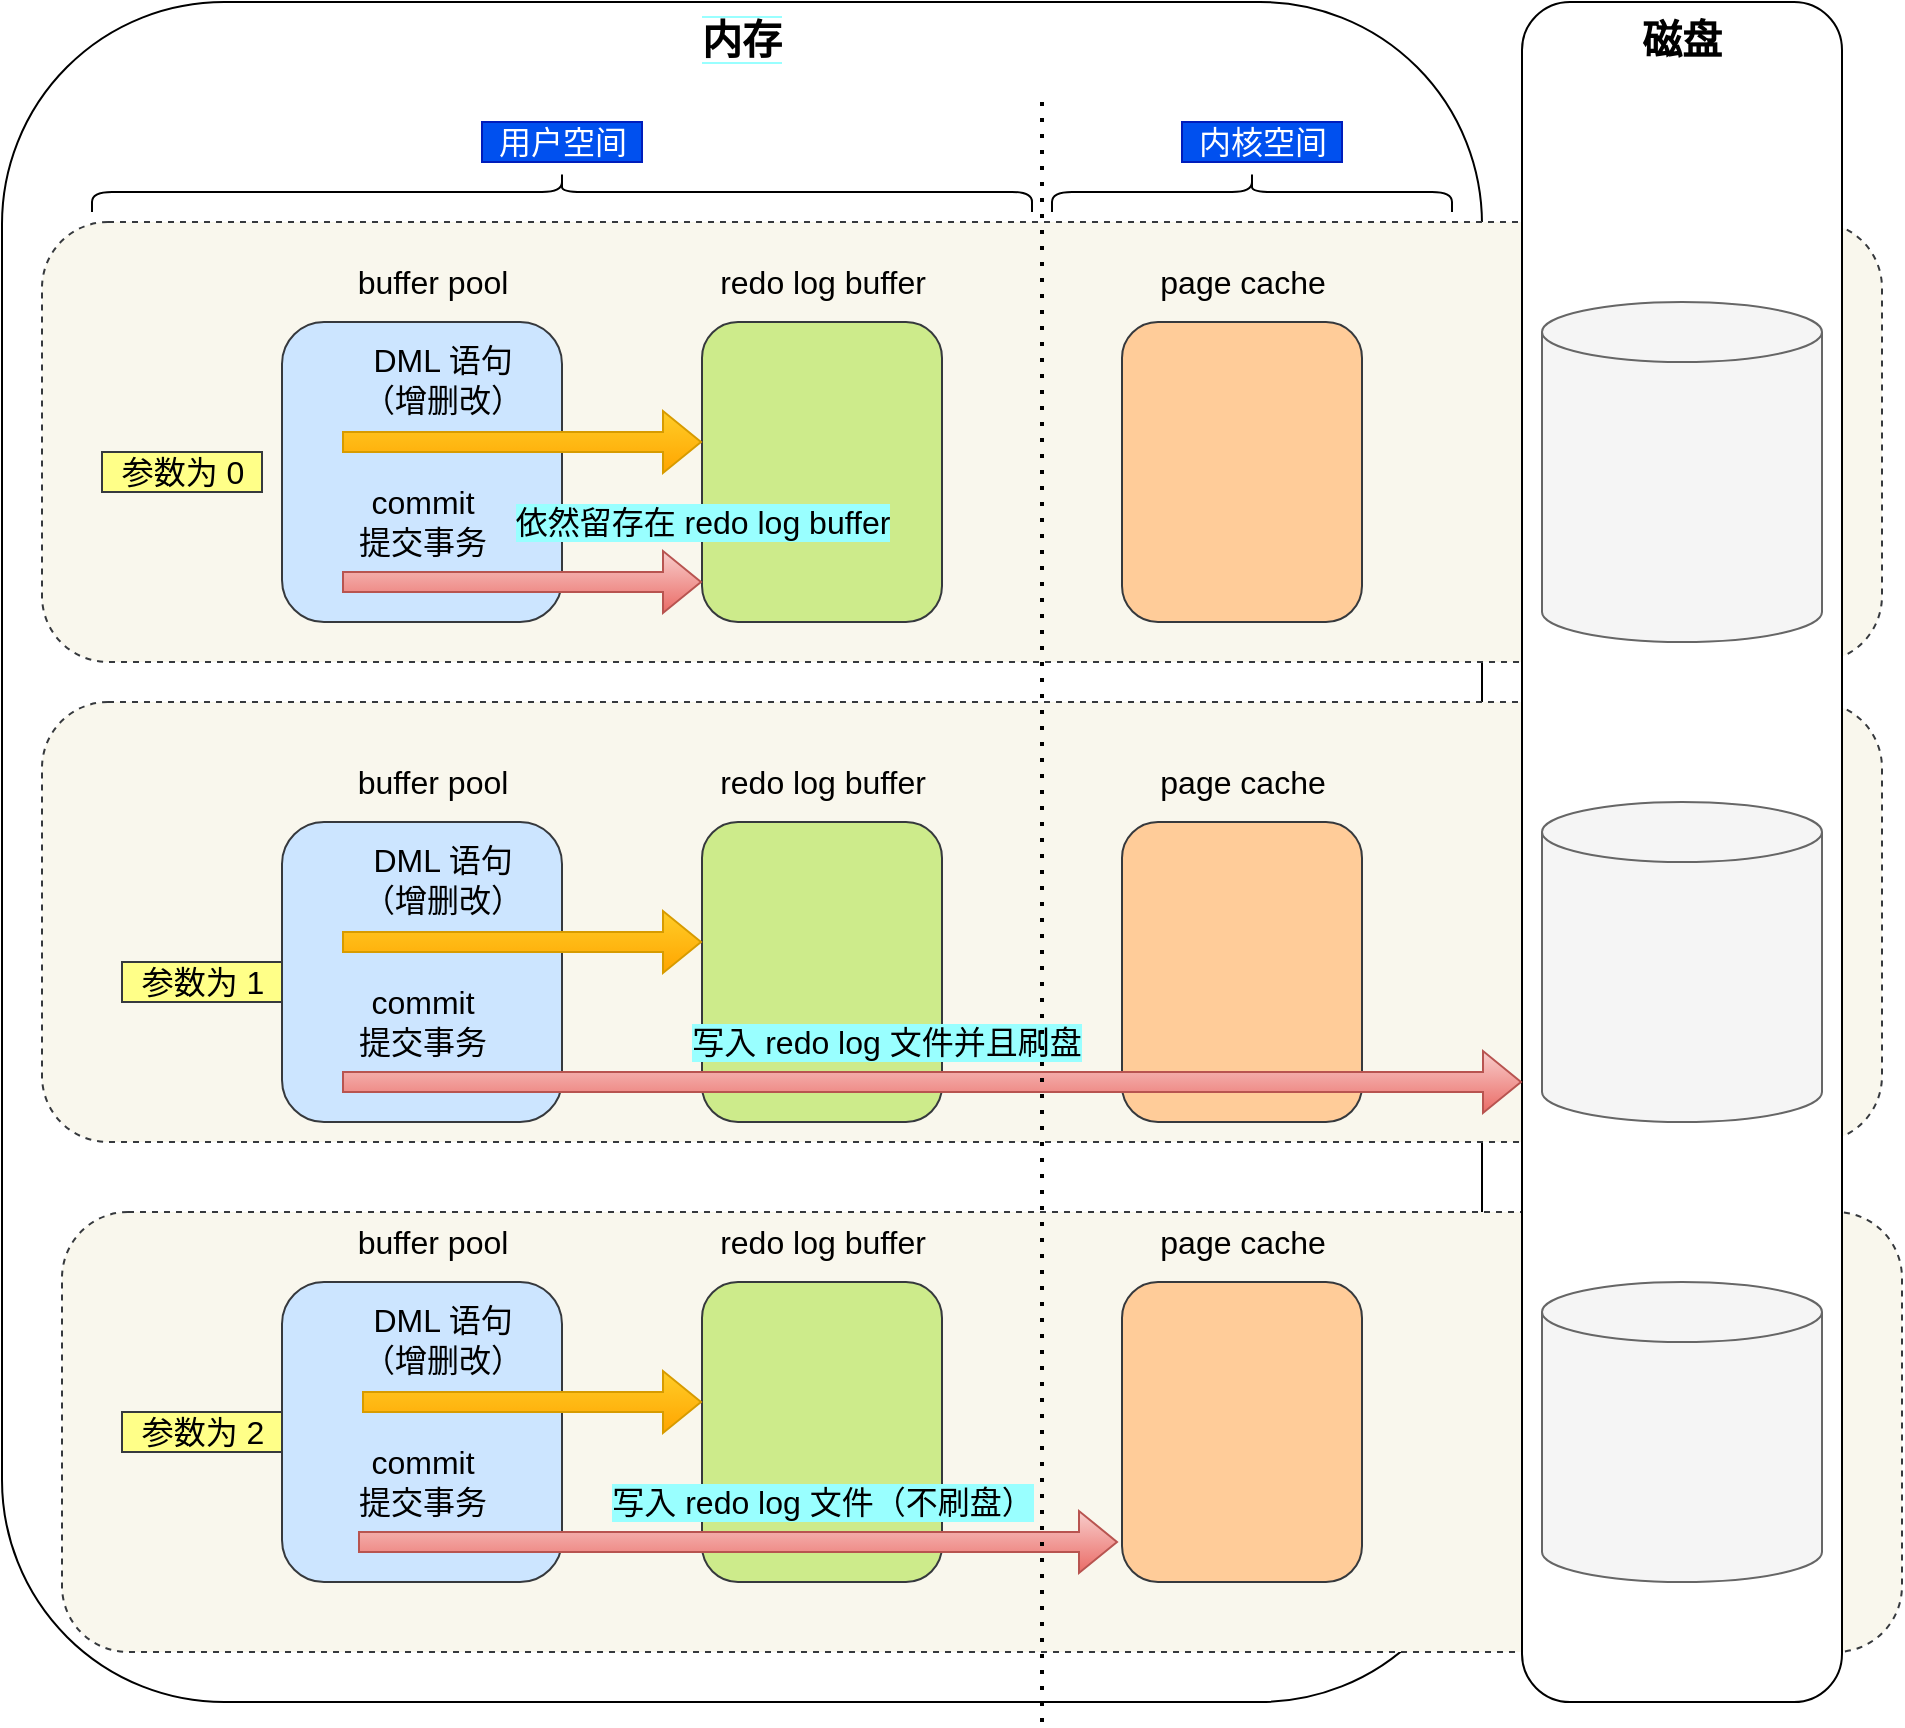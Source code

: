 <mxfile version="20.0.1" type="github">
  <diagram id="vPrcXZOmzuV0REW5pcch" name="Page-1">
    <mxGraphModel dx="916" dy="1884" grid="1" gridSize="10" guides="1" tooltips="1" connect="1" arrows="1" fold="1" page="1" pageScale="1" pageWidth="827" pageHeight="1169" math="0" shadow="0">
      <root>
        <mxCell id="0" />
        <mxCell id="1" parent="0" />
        <mxCell id="l0K1ojQIf0pkBlHeoTDS-73" value="&lt;font style=&quot;font-size: 20px;&quot; color=&quot;#000000&quot;&gt;&lt;b style=&quot;background-color: rgb(255, 255, 255);&quot;&gt;内存&lt;/b&gt;&lt;/font&gt;" style="rounded=1;whiteSpace=wrap;html=1;labelBackgroundColor=#99FFFF;fontSize=16;fontColor=#99FFFF;strokeColor=default;fillColor=default;verticalAlign=top;" vertex="1" parent="1">
          <mxGeometry x="20" y="-10" width="740" height="850" as="geometry" />
        </mxCell>
        <mxCell id="l0K1ojQIf0pkBlHeoTDS-66" value="" style="rounded=1;whiteSpace=wrap;html=1;labelBackgroundColor=#99FFFF;fontSize=16;dashed=1;fillColor=#f9f7ed;strokeColor=#36393d;" vertex="1" parent="1">
          <mxGeometry x="50" y="595" width="920" height="220" as="geometry" />
        </mxCell>
        <mxCell id="l0K1ojQIf0pkBlHeoTDS-65" value="" style="rounded=1;whiteSpace=wrap;html=1;labelBackgroundColor=#99FFFF;fontSize=16;dashed=1;fillColor=#f9f7ed;strokeColor=#36393d;" vertex="1" parent="1">
          <mxGeometry x="40" y="340" width="920" height="220" as="geometry" />
        </mxCell>
        <mxCell id="l0K1ojQIf0pkBlHeoTDS-62" value="" style="rounded=1;whiteSpace=wrap;html=1;labelBackgroundColor=#99FFFF;fontSize=16;dashed=1;fillColor=#f9f7ed;strokeColor=#36393d;" vertex="1" parent="1">
          <mxGeometry x="40" y="100" width="920" height="220" as="geometry" />
        </mxCell>
        <mxCell id="l0K1ojQIf0pkBlHeoTDS-19" value="&lt;font style=&quot;font-size: 20px;&quot;&gt;&lt;b&gt;磁盘&lt;/b&gt;&lt;/font&gt;" style="rounded=1;whiteSpace=wrap;html=1;fontSize=16;verticalAlign=top;" vertex="1" parent="1">
          <mxGeometry x="780" y="-10" width="160" height="850" as="geometry" />
        </mxCell>
        <mxCell id="l0K1ojQIf0pkBlHeoTDS-1" value="" style="rounded=1;whiteSpace=wrap;html=1;fontSize=16;fillColor=#cce5ff;strokeColor=#36393d;" vertex="1" parent="1">
          <mxGeometry x="160" y="150" width="140" height="150" as="geometry" />
        </mxCell>
        <mxCell id="l0K1ojQIf0pkBlHeoTDS-4" value="&lt;span style=&quot;&quot;&gt;redo log buffer&lt;/span&gt;" style="text;html=1;align=center;verticalAlign=middle;resizable=0;points=[];autosize=1;strokeColor=none;fillColor=none;fontSize=16;" vertex="1" parent="1">
          <mxGeometry x="370" y="120" width="120" height="20" as="geometry" />
        </mxCell>
        <mxCell id="l0K1ojQIf0pkBlHeoTDS-5" value="buffer pool" style="text;html=1;align=center;verticalAlign=middle;resizable=0;points=[];autosize=1;strokeColor=none;fillColor=none;fontSize=16;" vertex="1" parent="1">
          <mxGeometry x="190" y="120" width="90" height="20" as="geometry" />
        </mxCell>
        <mxCell id="l0K1ojQIf0pkBlHeoTDS-6" value="" style="rounded=1;whiteSpace=wrap;html=1;fontSize=16;fillColor=#cdeb8b;strokeColor=#36393d;" vertex="1" parent="1">
          <mxGeometry x="370" y="150" width="120" height="150" as="geometry" />
        </mxCell>
        <mxCell id="l0K1ojQIf0pkBlHeoTDS-8" value="DML 语句&lt;br&gt;（增删改）" style="text;html=1;align=center;verticalAlign=middle;resizable=0;points=[];autosize=1;strokeColor=none;fillColor=none;fontSize=16;" vertex="1" parent="1">
          <mxGeometry x="190" y="159" width="100" height="40" as="geometry" />
        </mxCell>
        <mxCell id="l0K1ojQIf0pkBlHeoTDS-9" value="" style="shape=flexArrow;endArrow=classic;html=1;rounded=0;fontSize=16;fillColor=#f8cecc;gradientColor=#ea6b66;strokeColor=#b85450;" edge="1" parent="1">
          <mxGeometry width="50" height="50" relative="1" as="geometry">
            <mxPoint x="190" y="280" as="sourcePoint" />
            <mxPoint x="370" y="280" as="targetPoint" />
          </mxGeometry>
        </mxCell>
        <mxCell id="l0K1ojQIf0pkBlHeoTDS-10" value="commit&lt;br&gt;提交事务" style="text;html=1;align=center;verticalAlign=middle;resizable=0;points=[];autosize=1;strokeColor=none;fillColor=none;fontSize=16;" vertex="1" parent="1">
          <mxGeometry x="190" y="230" width="80" height="40" as="geometry" />
        </mxCell>
        <mxCell id="l0K1ojQIf0pkBlHeoTDS-17" value="" style="shape=cylinder3;whiteSpace=wrap;html=1;boundedLbl=1;backgroundOutline=1;size=15;fontSize=16;fillColor=#f5f5f5;fontColor=#333333;strokeColor=#666666;" vertex="1" parent="1">
          <mxGeometry x="790" y="140" width="140" height="170" as="geometry" />
        </mxCell>
        <mxCell id="l0K1ojQIf0pkBlHeoTDS-18" value="" style="shape=cylinder3;whiteSpace=wrap;html=1;boundedLbl=1;backgroundOutline=1;size=15;fontSize=16;fillColor=#f5f5f5;fontColor=#333333;strokeColor=#666666;" vertex="1" parent="1">
          <mxGeometry x="790" y="390" width="140" height="160" as="geometry" />
        </mxCell>
        <mxCell id="l0K1ojQIf0pkBlHeoTDS-21" value="" style="shape=cylinder3;whiteSpace=wrap;html=1;boundedLbl=1;backgroundOutline=1;size=15;fontSize=16;fillColor=#f5f5f5;fontColor=#333333;strokeColor=#666666;" vertex="1" parent="1">
          <mxGeometry x="790" y="630" width="140" height="150" as="geometry" />
        </mxCell>
        <mxCell id="l0K1ojQIf0pkBlHeoTDS-27" value="" style="rounded=1;whiteSpace=wrap;html=1;fontSize=16;fillColor=#ffcc99;strokeColor=#36393d;" vertex="1" parent="1">
          <mxGeometry x="580" y="150" width="120" height="150" as="geometry" />
        </mxCell>
        <mxCell id="l0K1ojQIf0pkBlHeoTDS-28" value="page cache" style="text;html=1;align=center;verticalAlign=middle;resizable=0;points=[];autosize=1;strokeColor=none;fillColor=none;fontSize=16;" vertex="1" parent="1">
          <mxGeometry x="590" y="120" width="100" height="20" as="geometry" />
        </mxCell>
        <mxCell id="l0K1ojQIf0pkBlHeoTDS-29" value="" style="rounded=1;whiteSpace=wrap;html=1;fontSize=16;fillColor=#cce5ff;strokeColor=#36393d;" vertex="1" parent="1">
          <mxGeometry x="160" y="400" width="140" height="150" as="geometry" />
        </mxCell>
        <mxCell id="l0K1ojQIf0pkBlHeoTDS-30" value="&lt;span style=&quot;&quot;&gt;redo log buffer&lt;/span&gt;" style="text;html=1;align=center;verticalAlign=middle;resizable=0;points=[];autosize=1;strokeColor=none;fillColor=none;fontSize=16;" vertex="1" parent="1">
          <mxGeometry x="370" y="370" width="120" height="20" as="geometry" />
        </mxCell>
        <mxCell id="l0K1ojQIf0pkBlHeoTDS-31" value="buffer pool" style="text;html=1;align=center;verticalAlign=middle;resizable=0;points=[];autosize=1;strokeColor=none;fillColor=none;fontSize=16;" vertex="1" parent="1">
          <mxGeometry x="190" y="370" width="90" height="20" as="geometry" />
        </mxCell>
        <mxCell id="l0K1ojQIf0pkBlHeoTDS-32" value="" style="rounded=1;whiteSpace=wrap;html=1;fontSize=16;fillColor=#cdeb8b;strokeColor=#36393d;" vertex="1" parent="1">
          <mxGeometry x="370" y="400" width="120" height="150" as="geometry" />
        </mxCell>
        <mxCell id="l0K1ojQIf0pkBlHeoTDS-34" value="DML 语句&lt;br&gt;（增删改）" style="text;html=1;align=center;verticalAlign=middle;resizable=0;points=[];autosize=1;strokeColor=none;fillColor=none;fontSize=16;" vertex="1" parent="1">
          <mxGeometry x="190" y="409" width="100" height="40" as="geometry" />
        </mxCell>
        <mxCell id="l0K1ojQIf0pkBlHeoTDS-36" value="commit&lt;br&gt;提交事务" style="text;html=1;align=center;verticalAlign=middle;resizable=0;points=[];autosize=1;strokeColor=none;fillColor=none;fontSize=16;" vertex="1" parent="1">
          <mxGeometry x="190" y="480" width="80" height="40" as="geometry" />
        </mxCell>
        <mxCell id="l0K1ojQIf0pkBlHeoTDS-37" value="" style="rounded=1;whiteSpace=wrap;html=1;fontSize=16;fillColor=#ffcc99;strokeColor=#36393d;" vertex="1" parent="1">
          <mxGeometry x="580" y="400" width="120" height="150" as="geometry" />
        </mxCell>
        <mxCell id="l0K1ojQIf0pkBlHeoTDS-38" value="page cache" style="text;html=1;align=center;verticalAlign=middle;resizable=0;points=[];autosize=1;strokeColor=none;fillColor=none;fontSize=16;" vertex="1" parent="1">
          <mxGeometry x="590" y="370" width="100" height="20" as="geometry" />
        </mxCell>
        <mxCell id="l0K1ojQIf0pkBlHeoTDS-39" value="" style="rounded=1;whiteSpace=wrap;html=1;fontSize=16;fillColor=#cce5ff;strokeColor=#36393d;" vertex="1" parent="1">
          <mxGeometry x="160" y="630" width="140" height="150" as="geometry" />
        </mxCell>
        <mxCell id="l0K1ojQIf0pkBlHeoTDS-40" value="&lt;span style=&quot;&quot;&gt;redo log buffer&lt;/span&gt;" style="text;html=1;align=center;verticalAlign=middle;resizable=0;points=[];autosize=1;strokeColor=none;fillColor=none;fontSize=16;" vertex="1" parent="1">
          <mxGeometry x="370" y="600" width="120" height="20" as="geometry" />
        </mxCell>
        <mxCell id="l0K1ojQIf0pkBlHeoTDS-41" value="buffer pool" style="text;html=1;align=center;verticalAlign=middle;resizable=0;points=[];autosize=1;strokeColor=none;fillColor=none;fontSize=16;" vertex="1" parent="1">
          <mxGeometry x="190" y="600" width="90" height="20" as="geometry" />
        </mxCell>
        <mxCell id="l0K1ojQIf0pkBlHeoTDS-42" value="" style="rounded=1;whiteSpace=wrap;html=1;fontSize=16;fillColor=#cdeb8b;strokeColor=#36393d;" vertex="1" parent="1">
          <mxGeometry x="370" y="630" width="120" height="150" as="geometry" />
        </mxCell>
        <mxCell id="l0K1ojQIf0pkBlHeoTDS-44" value="DML 语句&lt;br&gt;（增删改）" style="text;html=1;align=center;verticalAlign=middle;resizable=0;points=[];autosize=1;strokeColor=none;fillColor=none;fontSize=16;" vertex="1" parent="1">
          <mxGeometry x="190" y="639" width="100" height="40" as="geometry" />
        </mxCell>
        <mxCell id="l0K1ojQIf0pkBlHeoTDS-45" value="" style="shape=flexArrow;endArrow=classic;html=1;rounded=0;fontSize=16;fillColor=#f8cecc;gradientColor=#ea6b66;strokeColor=#b85450;labelBackgroundColor=#99FFFF;" edge="1" parent="1">
          <mxGeometry width="50" height="50" relative="1" as="geometry">
            <mxPoint x="198" y="760" as="sourcePoint" />
            <mxPoint x="578" y="760" as="targetPoint" />
          </mxGeometry>
        </mxCell>
        <mxCell id="l0K1ojQIf0pkBlHeoTDS-58" value="写入 redo log 文件（不刷盘）" style="edgeLabel;html=1;align=center;verticalAlign=middle;resizable=0;points=[];fontSize=16;labelBackgroundColor=#99FFFF;" vertex="1" connectable="0" parent="l0K1ojQIf0pkBlHeoTDS-45">
          <mxGeometry x="-0.237" y="-3" relative="1" as="geometry">
            <mxPoint x="87" y="-23" as="offset" />
          </mxGeometry>
        </mxCell>
        <mxCell id="l0K1ojQIf0pkBlHeoTDS-46" value="commit&lt;br&gt;提交事务" style="text;html=1;align=center;verticalAlign=middle;resizable=0;points=[];autosize=1;strokeColor=none;fillColor=none;fontSize=16;" vertex="1" parent="1">
          <mxGeometry x="190" y="710" width="80" height="40" as="geometry" />
        </mxCell>
        <mxCell id="l0K1ojQIf0pkBlHeoTDS-47" value="" style="rounded=1;whiteSpace=wrap;html=1;fontSize=16;fillColor=#ffcc99;strokeColor=#36393d;" vertex="1" parent="1">
          <mxGeometry x="580" y="630" width="120" height="150" as="geometry" />
        </mxCell>
        <mxCell id="l0K1ojQIf0pkBlHeoTDS-48" value="page cache" style="text;html=1;align=center;verticalAlign=middle;resizable=0;points=[];autosize=1;strokeColor=none;fillColor=none;fontSize=16;" vertex="1" parent="1">
          <mxGeometry x="590" y="600" width="100" height="20" as="geometry" />
        </mxCell>
        <mxCell id="l0K1ojQIf0pkBlHeoTDS-50" value="" style="shape=flexArrow;endArrow=classic;html=1;rounded=0;fontSize=16;fillColor=#ffcd28;gradientColor=#ffa500;strokeColor=#d79b00;" edge="1" parent="1">
          <mxGeometry width="50" height="50" relative="1" as="geometry">
            <mxPoint x="190" y="210" as="sourcePoint" />
            <mxPoint x="370" y="210" as="targetPoint" />
          </mxGeometry>
        </mxCell>
        <mxCell id="l0K1ojQIf0pkBlHeoTDS-51" value="" style="shape=flexArrow;endArrow=classic;html=1;rounded=0;fontSize=16;fillColor=#ffcd28;gradientColor=#ffa500;strokeColor=#d79b00;" edge="1" parent="1">
          <mxGeometry width="50" height="50" relative="1" as="geometry">
            <mxPoint x="190" y="460" as="sourcePoint" />
            <mxPoint x="370" y="460" as="targetPoint" />
          </mxGeometry>
        </mxCell>
        <mxCell id="l0K1ojQIf0pkBlHeoTDS-35" value="" style="shape=flexArrow;endArrow=classic;html=1;rounded=0;fontSize=16;fillColor=#f8cecc;gradientColor=#ea6b66;strokeColor=#b85450;" edge="1" parent="1">
          <mxGeometry width="50" height="50" relative="1" as="geometry">
            <mxPoint x="190" y="530" as="sourcePoint" />
            <mxPoint x="780" y="530" as="targetPoint" />
          </mxGeometry>
        </mxCell>
        <mxCell id="l0K1ojQIf0pkBlHeoTDS-59" value="&lt;span style=&quot;&quot;&gt;写入 redo log 文件并且刷盘&lt;/span&gt;" style="edgeLabel;html=1;align=center;verticalAlign=middle;resizable=0;points=[];fontSize=16;labelBackgroundColor=#99FFFF;" vertex="1" connectable="0" parent="l0K1ojQIf0pkBlHeoTDS-35">
          <mxGeometry x="-0.036" y="3" relative="1" as="geometry">
            <mxPoint x="-13" y="-17" as="offset" />
          </mxGeometry>
        </mxCell>
        <mxCell id="l0K1ojQIf0pkBlHeoTDS-52" value="" style="shape=flexArrow;endArrow=classic;html=1;rounded=0;fontSize=16;fillColor=#ffcd28;gradientColor=#ffa500;strokeColor=#d79b00;" edge="1" parent="1">
          <mxGeometry width="50" height="50" relative="1" as="geometry">
            <mxPoint x="200" y="690" as="sourcePoint" />
            <mxPoint x="370" y="690" as="targetPoint" />
          </mxGeometry>
        </mxCell>
        <mxCell id="l0K1ojQIf0pkBlHeoTDS-53" value="参数为 0" style="text;html=1;align=center;verticalAlign=middle;resizable=0;points=[];autosize=1;strokeColor=#36393d;fillColor=#ffff88;fontSize=16;" vertex="1" parent="1">
          <mxGeometry x="70" y="215" width="80" height="20" as="geometry" />
        </mxCell>
        <mxCell id="l0K1ojQIf0pkBlHeoTDS-54" value="参数为 1" style="text;html=1;align=center;verticalAlign=middle;resizable=0;points=[];autosize=1;strokeColor=#36393d;fillColor=#ffff88;fontSize=16;" vertex="1" parent="1">
          <mxGeometry x="80" y="470" width="80" height="20" as="geometry" />
        </mxCell>
        <mxCell id="l0K1ojQIf0pkBlHeoTDS-56" value="参数为 2" style="text;html=1;align=center;verticalAlign=middle;resizable=0;points=[];autosize=1;strokeColor=#36393d;fillColor=#ffff88;fontSize=16;" vertex="1" parent="1">
          <mxGeometry x="80" y="695" width="80" height="20" as="geometry" />
        </mxCell>
        <mxCell id="l0K1ojQIf0pkBlHeoTDS-61" value="&lt;span style=&quot;&quot;&gt;依然留存在 redo log buffer&lt;/span&gt;" style="edgeLabel;html=1;align=center;verticalAlign=middle;resizable=0;points=[];fontSize=16;labelBackgroundColor=#99FFFF;" vertex="1" connectable="0" parent="1">
          <mxGeometry x="369.995" y="250.0" as="geometry" />
        </mxCell>
        <mxCell id="l0K1ojQIf0pkBlHeoTDS-67" value="" style="endArrow=none;dashed=1;html=1;dashPattern=1 3;strokeWidth=2;rounded=0;labelBackgroundColor=#99FFFF;fontSize=16;fontColor=#99FFFF;" edge="1" parent="1">
          <mxGeometry width="50" height="50" relative="1" as="geometry">
            <mxPoint x="540" y="850" as="sourcePoint" />
            <mxPoint x="540" y="40" as="targetPoint" />
          </mxGeometry>
        </mxCell>
        <mxCell id="l0K1ojQIf0pkBlHeoTDS-69" value="" style="shape=curlyBracket;whiteSpace=wrap;html=1;rounded=1;flipH=1;labelBackgroundColor=#99FFFF;fontSize=16;fontColor=#99FFFF;rotation=-90;strokeColor=default;fillColor=default;" vertex="1" parent="1">
          <mxGeometry x="290" y="-150" width="20" height="470" as="geometry" />
        </mxCell>
        <mxCell id="l0K1ojQIf0pkBlHeoTDS-70" value="用户空间" style="text;html=1;align=center;verticalAlign=middle;resizable=0;points=[];autosize=1;strokeColor=#001DBC;fillColor=#0050ef;fontSize=16;fontColor=#ffffff;" vertex="1" parent="1">
          <mxGeometry x="260" y="50" width="80" height="20" as="geometry" />
        </mxCell>
        <mxCell id="l0K1ojQIf0pkBlHeoTDS-71" value="" style="shape=curlyBracket;whiteSpace=wrap;html=1;rounded=1;flipH=1;labelBackgroundColor=#99FFFF;fontSize=16;fontColor=#99FFFF;rotation=-90;strokeColor=default;fillColor=default;" vertex="1" parent="1">
          <mxGeometry x="635" y="-15" width="20" height="200" as="geometry" />
        </mxCell>
        <mxCell id="l0K1ojQIf0pkBlHeoTDS-72" value="内核空间" style="text;html=1;align=center;verticalAlign=middle;resizable=0;points=[];autosize=1;strokeColor=#001DBC;fillColor=#0050ef;fontSize=16;fontColor=#ffffff;" vertex="1" parent="1">
          <mxGeometry x="610" y="50" width="80" height="20" as="geometry" />
        </mxCell>
      </root>
    </mxGraphModel>
  </diagram>
</mxfile>
